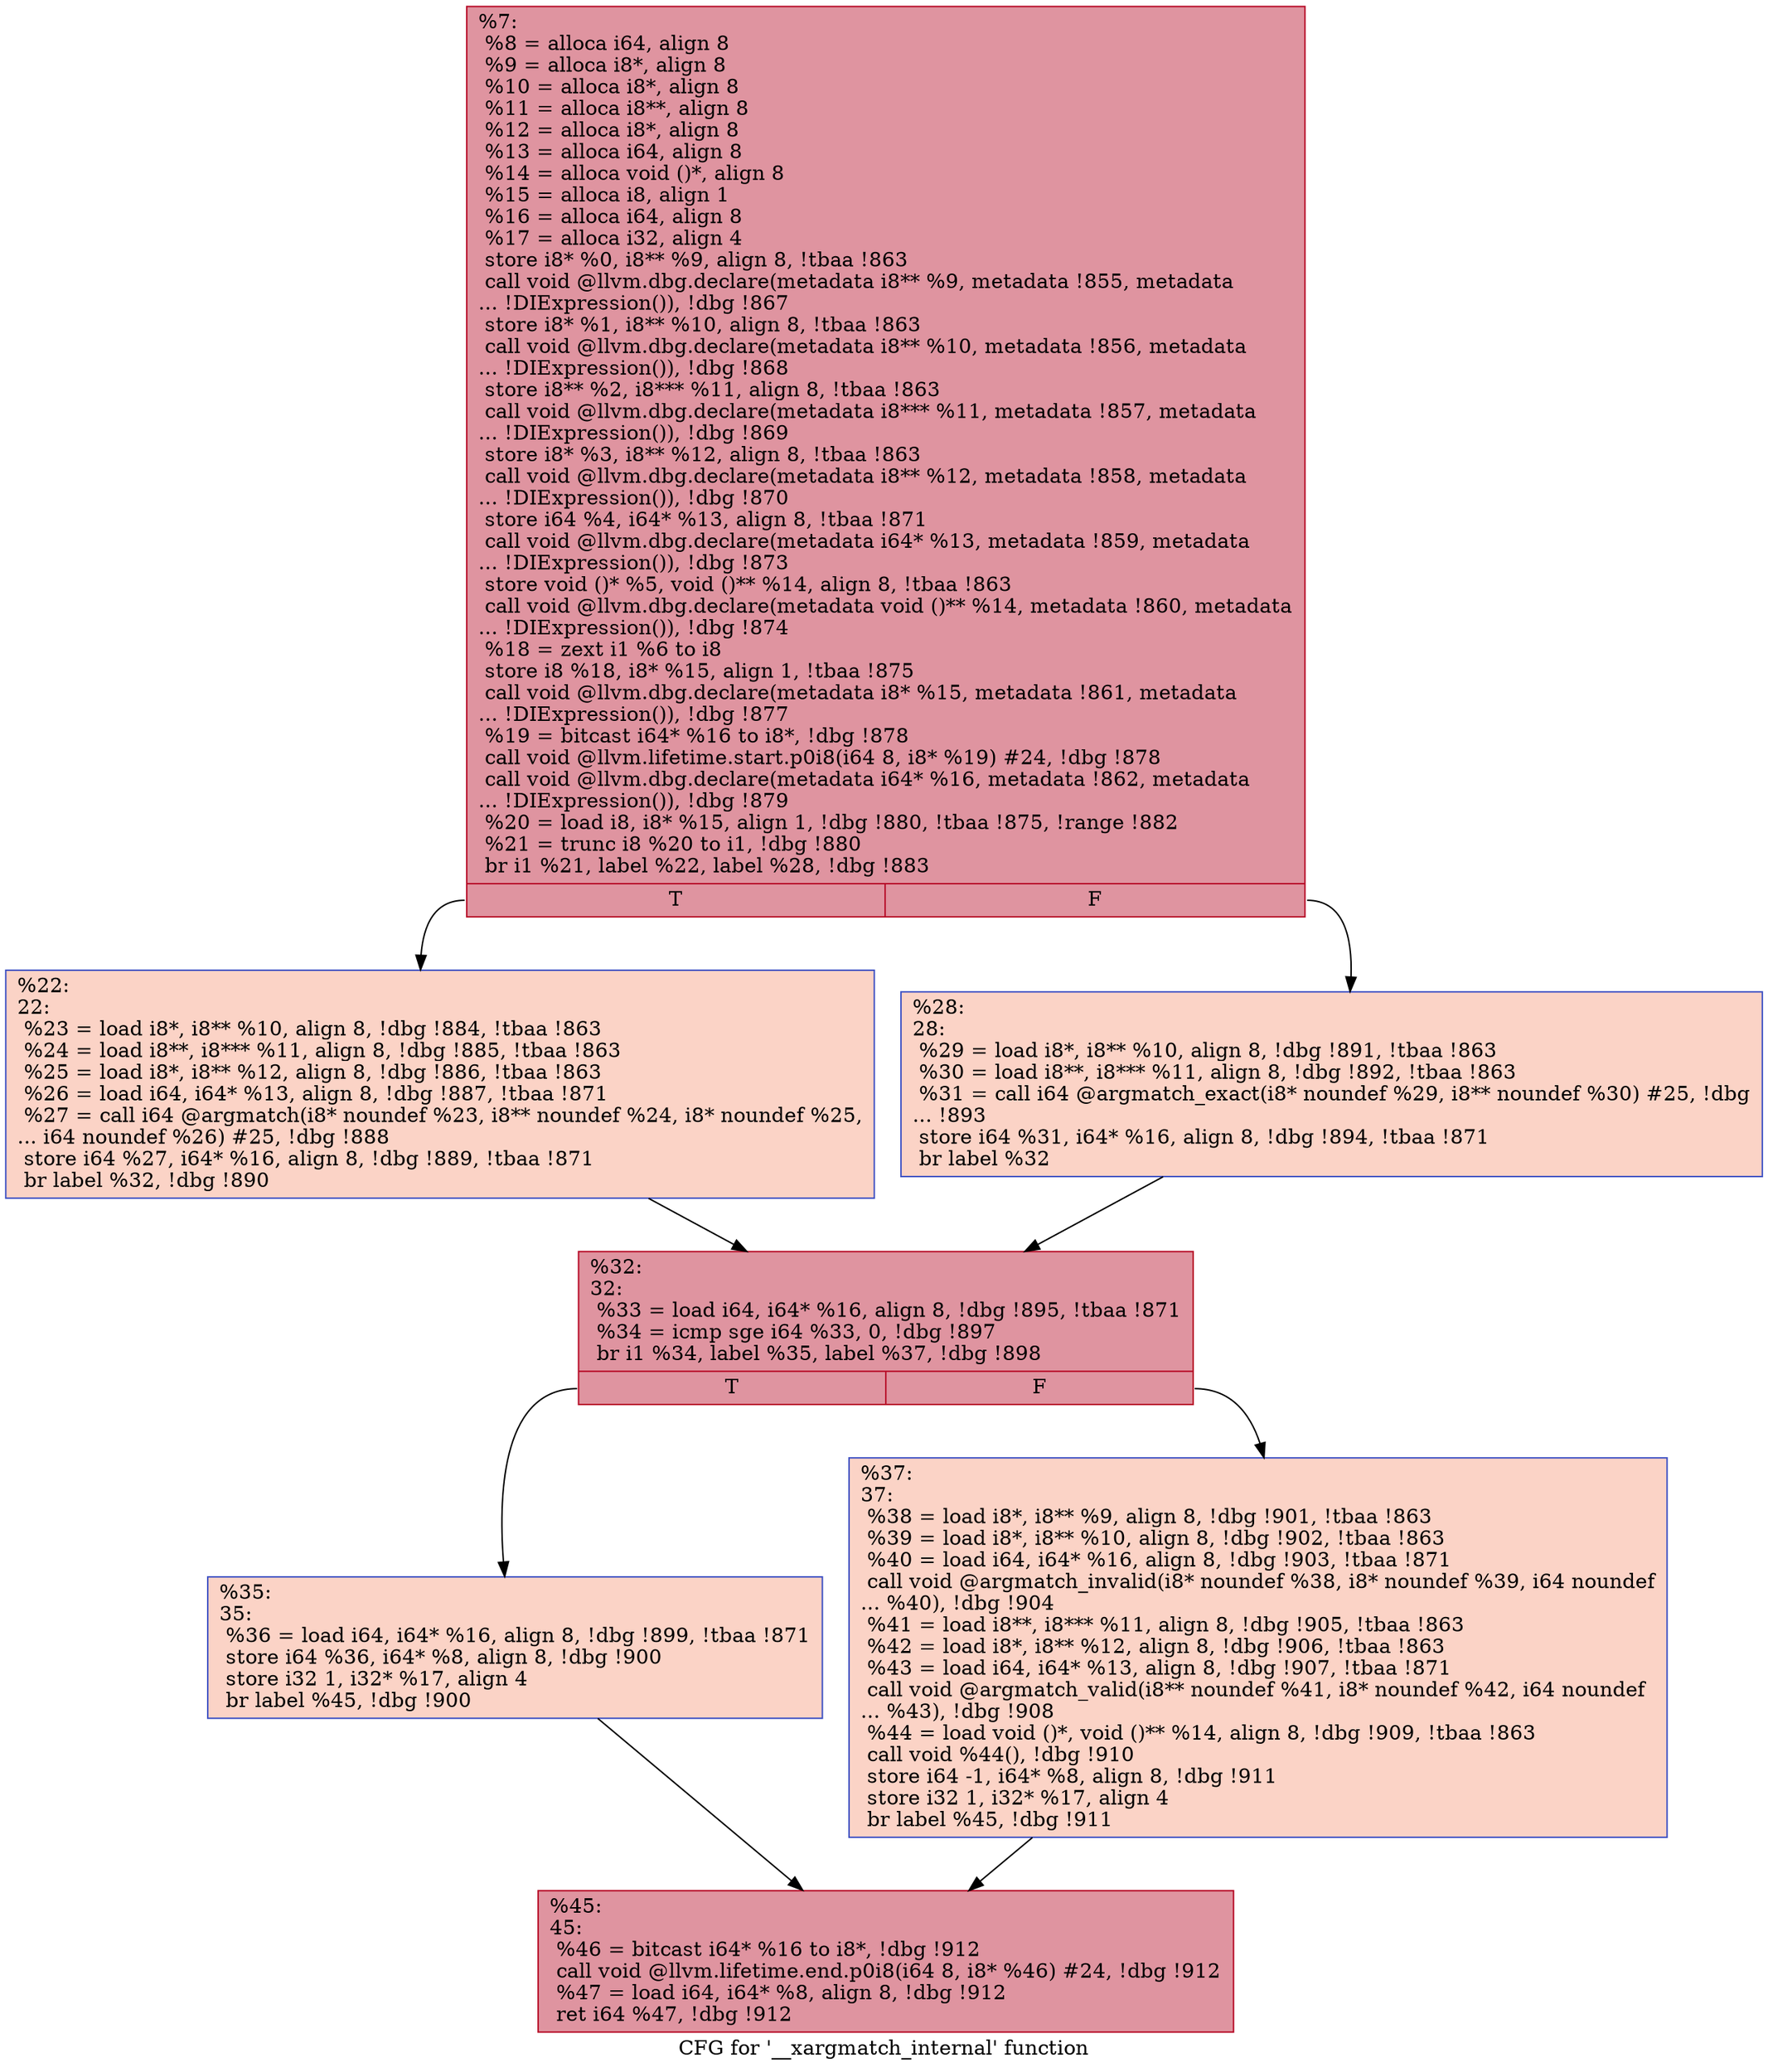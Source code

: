 digraph "CFG for '__xargmatch_internal' function" {
	label="CFG for '__xargmatch_internal' function";

	Node0x236ce50 [shape=record,color="#b70d28ff", style=filled, fillcolor="#b70d2870",label="{%7:\l  %8 = alloca i64, align 8\l  %9 = alloca i8*, align 8\l  %10 = alloca i8*, align 8\l  %11 = alloca i8**, align 8\l  %12 = alloca i8*, align 8\l  %13 = alloca i64, align 8\l  %14 = alloca void ()*, align 8\l  %15 = alloca i8, align 1\l  %16 = alloca i64, align 8\l  %17 = alloca i32, align 4\l  store i8* %0, i8** %9, align 8, !tbaa !863\l  call void @llvm.dbg.declare(metadata i8** %9, metadata !855, metadata\l... !DIExpression()), !dbg !867\l  store i8* %1, i8** %10, align 8, !tbaa !863\l  call void @llvm.dbg.declare(metadata i8** %10, metadata !856, metadata\l... !DIExpression()), !dbg !868\l  store i8** %2, i8*** %11, align 8, !tbaa !863\l  call void @llvm.dbg.declare(metadata i8*** %11, metadata !857, metadata\l... !DIExpression()), !dbg !869\l  store i8* %3, i8** %12, align 8, !tbaa !863\l  call void @llvm.dbg.declare(metadata i8** %12, metadata !858, metadata\l... !DIExpression()), !dbg !870\l  store i64 %4, i64* %13, align 8, !tbaa !871\l  call void @llvm.dbg.declare(metadata i64* %13, metadata !859, metadata\l... !DIExpression()), !dbg !873\l  store void ()* %5, void ()** %14, align 8, !tbaa !863\l  call void @llvm.dbg.declare(metadata void ()** %14, metadata !860, metadata\l... !DIExpression()), !dbg !874\l  %18 = zext i1 %6 to i8\l  store i8 %18, i8* %15, align 1, !tbaa !875\l  call void @llvm.dbg.declare(metadata i8* %15, metadata !861, metadata\l... !DIExpression()), !dbg !877\l  %19 = bitcast i64* %16 to i8*, !dbg !878\l  call void @llvm.lifetime.start.p0i8(i64 8, i8* %19) #24, !dbg !878\l  call void @llvm.dbg.declare(metadata i64* %16, metadata !862, metadata\l... !DIExpression()), !dbg !879\l  %20 = load i8, i8* %15, align 1, !dbg !880, !tbaa !875, !range !882\l  %21 = trunc i8 %20 to i1, !dbg !880\l  br i1 %21, label %22, label %28, !dbg !883\l|{<s0>T|<s1>F}}"];
	Node0x236ce50:s0 -> Node0x23c96d0;
	Node0x236ce50:s1 -> Node0x23c9760;
	Node0x23c96d0 [shape=record,color="#3d50c3ff", style=filled, fillcolor="#f59c7d70",label="{%22:\l22:                                               \l  %23 = load i8*, i8** %10, align 8, !dbg !884, !tbaa !863\l  %24 = load i8**, i8*** %11, align 8, !dbg !885, !tbaa !863\l  %25 = load i8*, i8** %12, align 8, !dbg !886, !tbaa !863\l  %26 = load i64, i64* %13, align 8, !dbg !887, !tbaa !871\l  %27 = call i64 @argmatch(i8* noundef %23, i8** noundef %24, i8* noundef %25,\l... i64 noundef %26) #25, !dbg !888\l  store i64 %27, i64* %16, align 8, !dbg !889, !tbaa !871\l  br label %32, !dbg !890\l}"];
	Node0x23c96d0 -> Node0x23c97b0;
	Node0x23c9760 [shape=record,color="#3d50c3ff", style=filled, fillcolor="#f59c7d70",label="{%28:\l28:                                               \l  %29 = load i8*, i8** %10, align 8, !dbg !891, !tbaa !863\l  %30 = load i8**, i8*** %11, align 8, !dbg !892, !tbaa !863\l  %31 = call i64 @argmatch_exact(i8* noundef %29, i8** noundef %30) #25, !dbg\l... !893\l  store i64 %31, i64* %16, align 8, !dbg !894, !tbaa !871\l  br label %32\l}"];
	Node0x23c9760 -> Node0x23c97b0;
	Node0x23c97b0 [shape=record,color="#b70d28ff", style=filled, fillcolor="#b70d2870",label="{%32:\l32:                                               \l  %33 = load i64, i64* %16, align 8, !dbg !895, !tbaa !871\l  %34 = icmp sge i64 %33, 0, !dbg !897\l  br i1 %34, label %35, label %37, !dbg !898\l|{<s0>T|<s1>F}}"];
	Node0x23c97b0:s0 -> Node0x23c9800;
	Node0x23c97b0:s1 -> Node0x23c9850;
	Node0x23c9800 [shape=record,color="#3d50c3ff", style=filled, fillcolor="#f59c7d70",label="{%35:\l35:                                               \l  %36 = load i64, i64* %16, align 8, !dbg !899, !tbaa !871\l  store i64 %36, i64* %8, align 8, !dbg !900\l  store i32 1, i32* %17, align 4\l  br label %45, !dbg !900\l}"];
	Node0x23c9800 -> Node0x23c98a0;
	Node0x23c9850 [shape=record,color="#3d50c3ff", style=filled, fillcolor="#f59c7d70",label="{%37:\l37:                                               \l  %38 = load i8*, i8** %9, align 8, !dbg !901, !tbaa !863\l  %39 = load i8*, i8** %10, align 8, !dbg !902, !tbaa !863\l  %40 = load i64, i64* %16, align 8, !dbg !903, !tbaa !871\l  call void @argmatch_invalid(i8* noundef %38, i8* noundef %39, i64 noundef\l... %40), !dbg !904\l  %41 = load i8**, i8*** %11, align 8, !dbg !905, !tbaa !863\l  %42 = load i8*, i8** %12, align 8, !dbg !906, !tbaa !863\l  %43 = load i64, i64* %13, align 8, !dbg !907, !tbaa !871\l  call void @argmatch_valid(i8** noundef %41, i8* noundef %42, i64 noundef\l... %43), !dbg !908\l  %44 = load void ()*, void ()** %14, align 8, !dbg !909, !tbaa !863\l  call void %44(), !dbg !910\l  store i64 -1, i64* %8, align 8, !dbg !911\l  store i32 1, i32* %17, align 4\l  br label %45, !dbg !911\l}"];
	Node0x23c9850 -> Node0x23c98a0;
	Node0x23c98a0 [shape=record,color="#b70d28ff", style=filled, fillcolor="#b70d2870",label="{%45:\l45:                                               \l  %46 = bitcast i64* %16 to i8*, !dbg !912\l  call void @llvm.lifetime.end.p0i8(i64 8, i8* %46) #24, !dbg !912\l  %47 = load i64, i64* %8, align 8, !dbg !912\l  ret i64 %47, !dbg !912\l}"];
}
